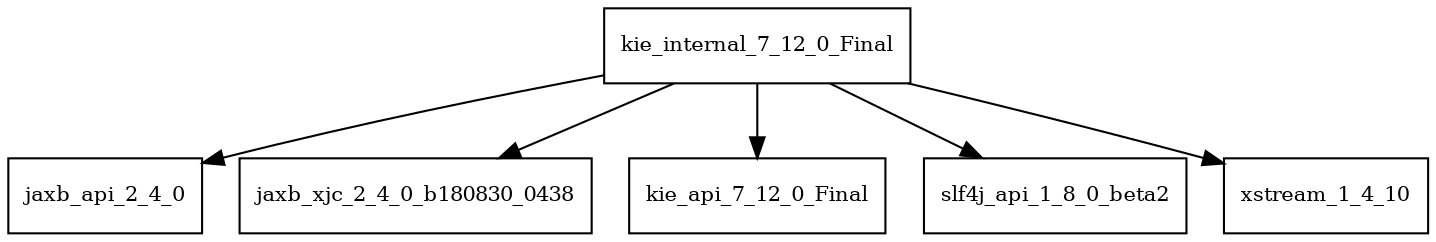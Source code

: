 digraph kie_internal_7_12_0_Final_dependencies {
  node [shape = box, fontsize=10.0];
  kie_internal_7_12_0_Final -> jaxb_api_2_4_0;
  kie_internal_7_12_0_Final -> jaxb_xjc_2_4_0_b180830_0438;
  kie_internal_7_12_0_Final -> kie_api_7_12_0_Final;
  kie_internal_7_12_0_Final -> slf4j_api_1_8_0_beta2;
  kie_internal_7_12_0_Final -> xstream_1_4_10;
}
